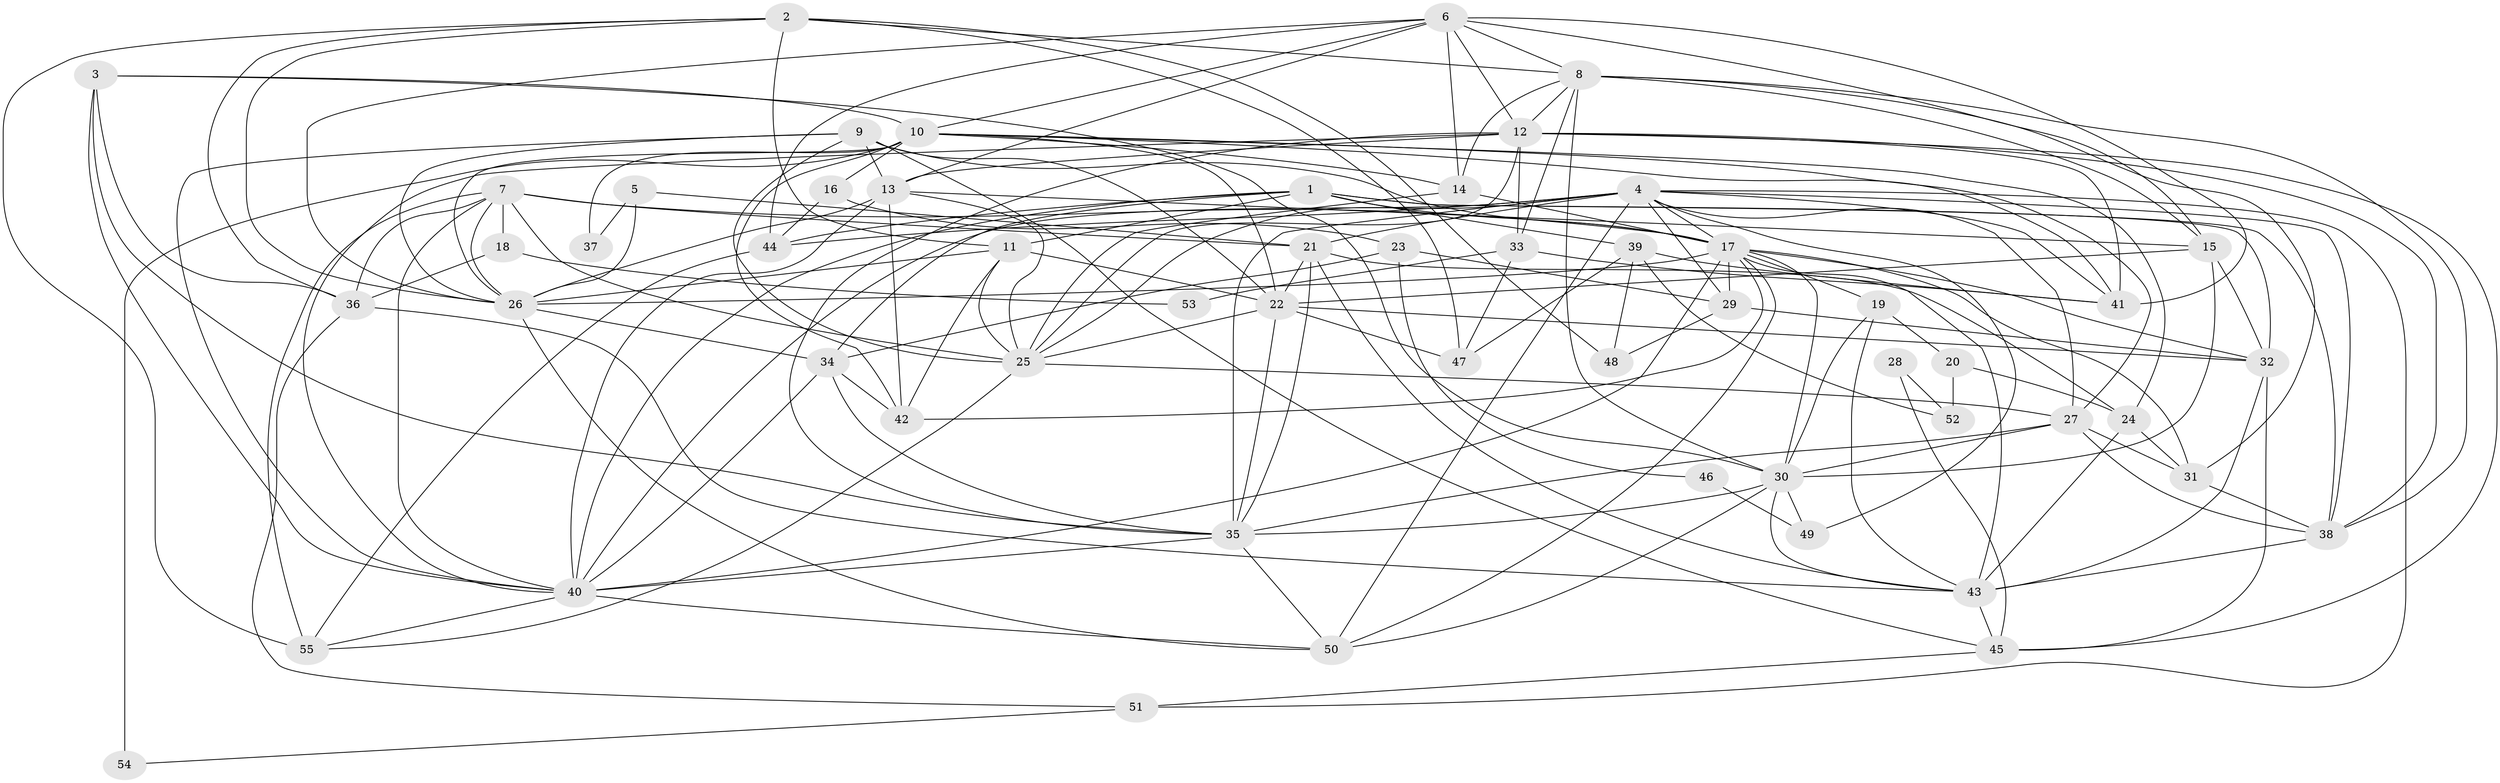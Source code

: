 // original degree distribution, {4: 0.3235294117647059, 3: 0.3014705882352941, 7: 0.051470588235294115, 5: 0.17647058823529413, 2: 0.08088235294117647, 6: 0.0661764705882353}
// Generated by graph-tools (version 1.1) at 2025/51/03/04/25 22:51:10]
// undirected, 55 vertices, 172 edges
graph export_dot {
  node [color=gray90,style=filled];
  1;
  2;
  3;
  4;
  5;
  6;
  7;
  8;
  9;
  10;
  11;
  12;
  13;
  14;
  15;
  16;
  17;
  18;
  19;
  20;
  21;
  22;
  23;
  24;
  25;
  26;
  27;
  28;
  29;
  30;
  31;
  32;
  33;
  34;
  35;
  36;
  37;
  38;
  39;
  40;
  41;
  42;
  43;
  44;
  45;
  46;
  47;
  48;
  49;
  50;
  51;
  52;
  53;
  54;
  55;
  1 -- 11 [weight=1.0];
  1 -- 17 [weight=2.0];
  1 -- 32 [weight=1.0];
  1 -- 34 [weight=2.0];
  1 -- 38 [weight=1.0];
  1 -- 39 [weight=1.0];
  1 -- 40 [weight=1.0];
  1 -- 44 [weight=1.0];
  2 -- 8 [weight=1.0];
  2 -- 11 [weight=1.0];
  2 -- 26 [weight=1.0];
  2 -- 36 [weight=1.0];
  2 -- 47 [weight=1.0];
  2 -- 48 [weight=1.0];
  2 -- 55 [weight=1.0];
  3 -- 10 [weight=1.0];
  3 -- 30 [weight=1.0];
  3 -- 35 [weight=1.0];
  3 -- 36 [weight=1.0];
  3 -- 40 [weight=1.0];
  4 -- 17 [weight=1.0];
  4 -- 21 [weight=1.0];
  4 -- 25 [weight=2.0];
  4 -- 27 [weight=2.0];
  4 -- 29 [weight=1.0];
  4 -- 35 [weight=2.0];
  4 -- 38 [weight=1.0];
  4 -- 40 [weight=1.0];
  4 -- 41 [weight=1.0];
  4 -- 44 [weight=3.0];
  4 -- 49 [weight=1.0];
  4 -- 50 [weight=1.0];
  4 -- 51 [weight=1.0];
  5 -- 21 [weight=1.0];
  5 -- 26 [weight=1.0];
  5 -- 37 [weight=1.0];
  6 -- 8 [weight=1.0];
  6 -- 10 [weight=1.0];
  6 -- 12 [weight=1.0];
  6 -- 13 [weight=1.0];
  6 -- 14 [weight=1.0];
  6 -- 15 [weight=1.0];
  6 -- 26 [weight=1.0];
  6 -- 41 [weight=1.0];
  6 -- 44 [weight=1.0];
  7 -- 17 [weight=1.0];
  7 -- 18 [weight=1.0];
  7 -- 21 [weight=1.0];
  7 -- 25 [weight=2.0];
  7 -- 26 [weight=1.0];
  7 -- 36 [weight=1.0];
  7 -- 40 [weight=1.0];
  7 -- 55 [weight=1.0];
  8 -- 12 [weight=1.0];
  8 -- 14 [weight=1.0];
  8 -- 15 [weight=2.0];
  8 -- 30 [weight=1.0];
  8 -- 31 [weight=1.0];
  8 -- 33 [weight=1.0];
  8 -- 38 [weight=1.0];
  9 -- 13 [weight=1.0];
  9 -- 17 [weight=1.0];
  9 -- 22 [weight=1.0];
  9 -- 25 [weight=1.0];
  9 -- 26 [weight=1.0];
  9 -- 40 [weight=1.0];
  9 -- 45 [weight=1.0];
  10 -- 14 [weight=1.0];
  10 -- 16 [weight=1.0];
  10 -- 22 [weight=1.0];
  10 -- 24 [weight=1.0];
  10 -- 26 [weight=1.0];
  10 -- 27 [weight=1.0];
  10 -- 37 [weight=1.0];
  10 -- 41 [weight=1.0];
  10 -- 42 [weight=1.0];
  10 -- 54 [weight=2.0];
  11 -- 22 [weight=1.0];
  11 -- 25 [weight=1.0];
  11 -- 26 [weight=1.0];
  11 -- 42 [weight=1.0];
  12 -- 13 [weight=1.0];
  12 -- 25 [weight=1.0];
  12 -- 33 [weight=1.0];
  12 -- 35 [weight=2.0];
  12 -- 38 [weight=1.0];
  12 -- 40 [weight=1.0];
  12 -- 41 [weight=1.0];
  12 -- 45 [weight=1.0];
  13 -- 15 [weight=1.0];
  13 -- 25 [weight=1.0];
  13 -- 26 [weight=1.0];
  13 -- 40 [weight=1.0];
  13 -- 42 [weight=1.0];
  14 -- 17 [weight=1.0];
  14 -- 25 [weight=1.0];
  15 -- 22 [weight=1.0];
  15 -- 30 [weight=1.0];
  15 -- 32 [weight=1.0];
  16 -- 23 [weight=1.0];
  16 -- 44 [weight=1.0];
  17 -- 19 [weight=1.0];
  17 -- 26 [weight=1.0];
  17 -- 29 [weight=1.0];
  17 -- 30 [weight=1.0];
  17 -- 31 [weight=1.0];
  17 -- 32 [weight=1.0];
  17 -- 40 [weight=1.0];
  17 -- 42 [weight=1.0];
  17 -- 43 [weight=1.0];
  17 -- 50 [weight=1.0];
  18 -- 36 [weight=1.0];
  18 -- 53 [weight=1.0];
  19 -- 20 [weight=1.0];
  19 -- 30 [weight=1.0];
  19 -- 43 [weight=1.0];
  20 -- 24 [weight=1.0];
  20 -- 52 [weight=1.0];
  21 -- 22 [weight=1.0];
  21 -- 24 [weight=1.0];
  21 -- 35 [weight=1.0];
  21 -- 43 [weight=1.0];
  22 -- 25 [weight=1.0];
  22 -- 32 [weight=1.0];
  22 -- 35 [weight=1.0];
  22 -- 47 [weight=1.0];
  23 -- 29 [weight=1.0];
  23 -- 34 [weight=1.0];
  23 -- 46 [weight=1.0];
  24 -- 31 [weight=1.0];
  24 -- 43 [weight=1.0];
  25 -- 27 [weight=1.0];
  25 -- 55 [weight=1.0];
  26 -- 34 [weight=1.0];
  26 -- 50 [weight=1.0];
  27 -- 30 [weight=1.0];
  27 -- 31 [weight=1.0];
  27 -- 35 [weight=1.0];
  27 -- 38 [weight=1.0];
  28 -- 45 [weight=1.0];
  28 -- 52 [weight=1.0];
  29 -- 32 [weight=1.0];
  29 -- 48 [weight=1.0];
  30 -- 35 [weight=1.0];
  30 -- 43 [weight=1.0];
  30 -- 49 [weight=1.0];
  30 -- 50 [weight=1.0];
  31 -- 38 [weight=1.0];
  32 -- 43 [weight=2.0];
  32 -- 45 [weight=1.0];
  33 -- 41 [weight=1.0];
  33 -- 47 [weight=1.0];
  33 -- 53 [weight=1.0];
  34 -- 35 [weight=2.0];
  34 -- 40 [weight=1.0];
  34 -- 42 [weight=1.0];
  35 -- 40 [weight=1.0];
  35 -- 50 [weight=1.0];
  36 -- 43 [weight=1.0];
  36 -- 51 [weight=1.0];
  38 -- 43 [weight=1.0];
  39 -- 41 [weight=1.0];
  39 -- 47 [weight=1.0];
  39 -- 48 [weight=1.0];
  39 -- 52 [weight=1.0];
  40 -- 50 [weight=1.0];
  40 -- 55 [weight=1.0];
  43 -- 45 [weight=1.0];
  44 -- 55 [weight=1.0];
  45 -- 51 [weight=1.0];
  46 -- 49 [weight=1.0];
  51 -- 54 [weight=1.0];
}
